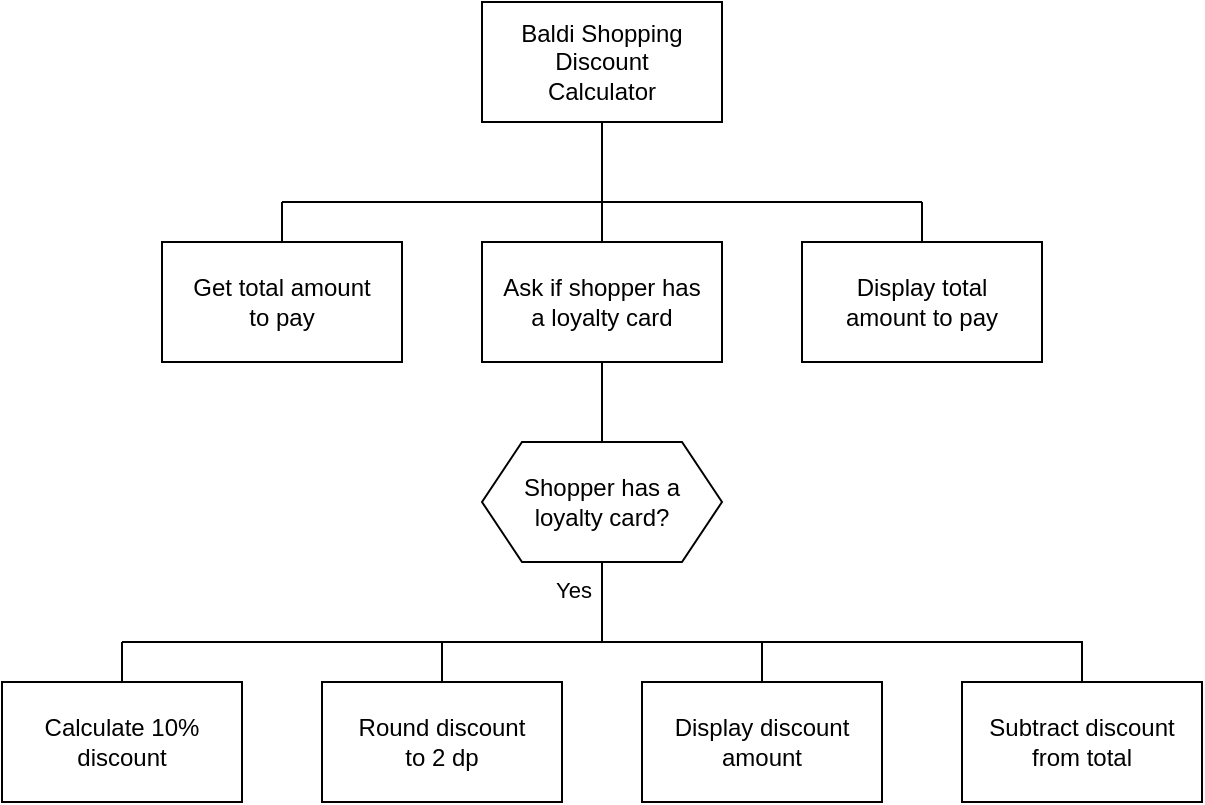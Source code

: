 <mxfile version="28.1.2" pages="3">
  <diagram name="sd" id="YVVhJ0kUeRykhdes_ym-">
    <mxGraphModel dx="786" dy="516" grid="1" gridSize="10" guides="1" tooltips="1" connect="1" arrows="1" fold="1" page="1" pageScale="1" pageWidth="1169" pageHeight="827" math="0" shadow="0">
      <root>
        <mxCell id="0" />
        <mxCell id="1" parent="0" />
        <mxCell id="2BwgFsl3VLa_b2nYBKN8-46" style="edgeStyle=orthogonalEdgeStyle;shape=connector;rounded=0;orthogonalLoop=1;jettySize=auto;html=1;exitX=0.5;exitY=1;exitDx=0;exitDy=0;labelBackgroundColor=default;strokeColor=default;fontFamily=Helvetica;fontSize=11;fontColor=default;endArrow=none;endFill=0;" parent="1" source="2BwgFsl3VLa_b2nYBKN8-1" edge="1">
          <mxGeometry relative="1" as="geometry">
            <mxPoint x="340" y="200" as="targetPoint" />
          </mxGeometry>
        </mxCell>
        <mxCell id="2BwgFsl3VLa_b2nYBKN8-1" value="Baldi Shopping&lt;div&gt;Discount&lt;/div&gt;&lt;div&gt;Calculator&lt;/div&gt;" style="rounded=0;whiteSpace=wrap;html=1;" parent="1" vertex="1">
          <mxGeometry x="280" y="120" width="120" height="60" as="geometry" />
        </mxCell>
        <mxCell id="2BwgFsl3VLa_b2nYBKN8-25" style="edgeStyle=orthogonalEdgeStyle;rounded=0;orthogonalLoop=1;jettySize=auto;html=1;exitX=0.5;exitY=0;exitDx=0;exitDy=0;endArrow=none;endFill=0;" parent="1" source="2BwgFsl3VLa_b2nYBKN8-2" edge="1">
          <mxGeometry relative="1" as="geometry">
            <mxPoint x="180" y="220" as="targetPoint" />
          </mxGeometry>
        </mxCell>
        <mxCell id="2BwgFsl3VLa_b2nYBKN8-2" value="Get total amount&lt;div&gt;to pay&lt;/div&gt;" style="rounded=0;whiteSpace=wrap;html=1;" parent="1" vertex="1">
          <mxGeometry x="120" y="240" width="120" height="60" as="geometry" />
        </mxCell>
        <mxCell id="uFCa1QzRlU-jExEB5yJH-6" style="edgeStyle=orthogonalEdgeStyle;shape=connector;rounded=0;orthogonalLoop=1;jettySize=auto;html=1;exitX=0.5;exitY=0;exitDx=0;exitDy=0;strokeColor=default;align=center;verticalAlign=middle;fontFamily=Helvetica;fontSize=11;fontColor=default;labelBackgroundColor=default;endArrow=none;endFill=0;" parent="1" source="2BwgFsl3VLa_b2nYBKN8-5" edge="1">
          <mxGeometry relative="1" as="geometry">
            <mxPoint x="260" y="440" as="targetPoint" />
          </mxGeometry>
        </mxCell>
        <mxCell id="2BwgFsl3VLa_b2nYBKN8-5" value="Round discount&lt;div&gt;to 2 dp&lt;/div&gt;" style="rounded=0;whiteSpace=wrap;html=1;" parent="1" vertex="1">
          <mxGeometry x="200" y="460" width="120" height="60" as="geometry" />
        </mxCell>
        <mxCell id="2BwgFsl3VLa_b2nYBKN8-36" style="edgeStyle=orthogonalEdgeStyle;rounded=0;orthogonalLoop=1;jettySize=auto;html=1;exitX=0.5;exitY=0;exitDx=0;exitDy=0;endArrow=none;endFill=0;" parent="1" source="2BwgFsl3VLa_b2nYBKN8-21" edge="1">
          <mxGeometry relative="1" as="geometry">
            <mxPoint x="500" y="220" as="targetPoint" />
          </mxGeometry>
        </mxCell>
        <mxCell id="2BwgFsl3VLa_b2nYBKN8-21" value="Display total&lt;div&gt;amount to pay&lt;/div&gt;" style="rounded=0;whiteSpace=wrap;html=1;" parent="1" vertex="1">
          <mxGeometry x="440" y="240" width="120" height="60" as="geometry" />
        </mxCell>
        <mxCell id="2BwgFsl3VLa_b2nYBKN8-23" value="" style="endArrow=none;html=1;rounded=0;" parent="1" edge="1">
          <mxGeometry width="50" height="50" relative="1" as="geometry">
            <mxPoint x="180" y="220" as="sourcePoint" />
            <mxPoint x="500" y="220" as="targetPoint" />
          </mxGeometry>
        </mxCell>
        <mxCell id="2BwgFsl3VLa_b2nYBKN8-47" value="Yes" style="text;html=1;strokeColor=none;fillColor=none;align=right;verticalAlign=middle;whiteSpace=wrap;rounded=0;fontSize=11;fontFamily=Helvetica;fontColor=default;spacing=2;spacingRight=3;" parent="1" vertex="1">
          <mxGeometry x="280" y="399" width="60" height="30" as="geometry" />
        </mxCell>
        <mxCell id="uFCa1QzRlU-jExEB5yJH-5" style="edgeStyle=orthogonalEdgeStyle;shape=connector;rounded=0;orthogonalLoop=1;jettySize=auto;html=1;exitX=0.5;exitY=1;exitDx=0;exitDy=0;strokeColor=default;align=center;verticalAlign=middle;fontFamily=Helvetica;fontSize=11;fontColor=default;labelBackgroundColor=default;endArrow=none;endFill=0;" parent="1" source="522PLWxv3GH3lVlRrwer-1" edge="1">
          <mxGeometry relative="1" as="geometry">
            <mxPoint x="340" y="440" as="targetPoint" />
          </mxGeometry>
        </mxCell>
        <mxCell id="522PLWxv3GH3lVlRrwer-1" value="Shopper has a&lt;div&gt;loyalty card?&lt;/div&gt;" style="shape=hexagon;perimeter=hexagonPerimeter2;whiteSpace=wrap;html=1;fixedSize=1;" parent="1" vertex="1">
          <mxGeometry x="280" y="340" width="120" height="60" as="geometry" />
        </mxCell>
        <mxCell id="hSRX0kzUHfm1sk4XOJKA-2" style="edgeStyle=orthogonalEdgeStyle;rounded=0;orthogonalLoop=1;jettySize=auto;html=1;exitX=0.5;exitY=1;exitDx=0;exitDy=0;entryX=0.5;entryY=0;entryDx=0;entryDy=0;endArrow=none;endFill=0;" parent="1" source="hSRX0kzUHfm1sk4XOJKA-1" target="522PLWxv3GH3lVlRrwer-1" edge="1">
          <mxGeometry relative="1" as="geometry" />
        </mxCell>
        <mxCell id="hSRX0kzUHfm1sk4XOJKA-3" style="edgeStyle=orthogonalEdgeStyle;shape=connector;rounded=0;orthogonalLoop=1;jettySize=auto;html=1;exitX=0.5;exitY=0;exitDx=0;exitDy=0;strokeColor=default;align=center;verticalAlign=middle;fontFamily=Helvetica;fontSize=11;fontColor=default;labelBackgroundColor=default;endArrow=none;endFill=0;" parent="1" source="hSRX0kzUHfm1sk4XOJKA-1" edge="1">
          <mxGeometry relative="1" as="geometry">
            <mxPoint x="340" y="200" as="targetPoint" />
          </mxGeometry>
        </mxCell>
        <mxCell id="hSRX0kzUHfm1sk4XOJKA-1" value="Ask if shopper has&lt;div&gt;a loyalty card&lt;/div&gt;" style="rounded=0;whiteSpace=wrap;html=1;" parent="1" vertex="1">
          <mxGeometry x="280" y="240" width="120" height="60" as="geometry" />
        </mxCell>
        <mxCell id="uFCa1QzRlU-jExEB5yJH-7" style="edgeStyle=orthogonalEdgeStyle;shape=connector;rounded=0;orthogonalLoop=1;jettySize=auto;html=1;exitX=0.5;exitY=0;exitDx=0;exitDy=0;strokeColor=default;align=center;verticalAlign=middle;fontFamily=Helvetica;fontSize=11;fontColor=default;labelBackgroundColor=default;endArrow=none;endFill=0;" parent="1" source="J2diCziaxvhJbRnHHkE_-1" edge="1">
          <mxGeometry relative="1" as="geometry">
            <mxPoint x="100" y="440" as="targetPoint" />
          </mxGeometry>
        </mxCell>
        <mxCell id="J2diCziaxvhJbRnHHkE_-1" value="Calculate 10% discount" style="rounded=0;whiteSpace=wrap;html=1;" parent="1" vertex="1">
          <mxGeometry x="40" y="460" width="120" height="60" as="geometry" />
        </mxCell>
        <mxCell id="uFCa1QzRlU-jExEB5yJH-9" value="" style="endArrow=none;html=1;rounded=0;strokeColor=default;align=center;verticalAlign=middle;fontFamily=Helvetica;fontSize=11;fontColor=default;labelBackgroundColor=default;edgeStyle=orthogonalEdgeStyle;" parent="1" edge="1">
          <mxGeometry width="50" height="50" relative="1" as="geometry">
            <mxPoint x="100" y="440" as="sourcePoint" />
            <mxPoint x="420" y="440" as="targetPoint" />
          </mxGeometry>
        </mxCell>
        <mxCell id="uFCa1QzRlU-jExEB5yJH-13" style="edgeStyle=orthogonalEdgeStyle;shape=connector;rounded=0;orthogonalLoop=1;jettySize=auto;html=1;exitX=0.5;exitY=0;exitDx=0;exitDy=0;strokeColor=default;align=center;verticalAlign=middle;fontFamily=Helvetica;fontSize=11;fontColor=default;labelBackgroundColor=default;endArrow=none;endFill=0;" parent="1" source="uFCa1QzRlU-jExEB5yJH-12" edge="1">
          <mxGeometry relative="1" as="geometry">
            <mxPoint x="420" y="440" as="targetPoint" />
            <Array as="points">
              <mxPoint x="580" y="440" />
            </Array>
          </mxGeometry>
        </mxCell>
        <mxCell id="uFCa1QzRlU-jExEB5yJH-12" value="Subtract discount&lt;div&gt;from total&lt;/div&gt;" style="rounded=0;whiteSpace=wrap;html=1;" parent="1" vertex="1">
          <mxGeometry x="520" y="460" width="120" height="60" as="geometry" />
        </mxCell>
        <mxCell id="LHiGsDkiX16LsYTKpYVU-2" style="edgeStyle=orthogonalEdgeStyle;rounded=0;orthogonalLoop=1;jettySize=auto;html=1;exitX=0.5;exitY=0;exitDx=0;exitDy=0;endArrow=none;endFill=0;" parent="1" source="LHiGsDkiX16LsYTKpYVU-1" edge="1">
          <mxGeometry relative="1" as="geometry">
            <mxPoint x="420" y="440" as="targetPoint" />
          </mxGeometry>
        </mxCell>
        <mxCell id="LHiGsDkiX16LsYTKpYVU-1" value="Display discount amount" style="rounded=0;whiteSpace=wrap;html=1;" parent="1" vertex="1">
          <mxGeometry x="360" y="460" width="120" height="60" as="geometry" />
        </mxCell>
      </root>
    </mxGraphModel>
  </diagram>
  <diagram id="gd1SCO8zGrmLGN10B-iM" name="sd2">
    <mxGraphModel dx="1564" dy="1078" grid="1" gridSize="10" guides="1" tooltips="1" connect="1" arrows="1" fold="1" page="1" pageScale="1" pageWidth="1169" pageHeight="827" math="0" shadow="0">
      <root>
        <mxCell id="0" />
        <mxCell id="1" parent="0" />
        <mxCell id="2BwgFsl3VLa_b2nYBKN8-46" style="edgeStyle=orthogonalEdgeStyle;shape=connector;rounded=0;orthogonalLoop=1;jettySize=auto;html=1;exitX=0.5;exitY=1;exitDx=0;exitDy=0;labelBackgroundColor=default;strokeColor=default;fontFamily=Helvetica;fontSize=11;fontColor=default;endArrow=none;endFill=0;" parent="1" source="2BwgFsl3VLa_b2nYBKN8-1" edge="1">
          <mxGeometry relative="1" as="geometry">
            <mxPoint x="640" y="210" as="targetPoint" />
          </mxGeometry>
        </mxCell>
        <mxCell id="2BwgFsl3VLa_b2nYBKN8-1" value="UoB Book Shop" style="rounded=0;whiteSpace=wrap;html=1;" parent="1" vertex="1">
          <mxGeometry x="580" y="120" width="120" height="60" as="geometry" />
        </mxCell>
        <mxCell id="2BwgFsl3VLa_b2nYBKN8-25" style="edgeStyle=orthogonalEdgeStyle;rounded=0;orthogonalLoop=1;jettySize=auto;html=1;exitX=0.5;exitY=0;exitDx=0;exitDy=0;endArrow=none;endFill=0;" parent="1" source="2BwgFsl3VLa_b2nYBKN8-2" edge="1">
          <mxGeometry relative="1" as="geometry">
            <mxPoint x="340" y="210" as="targetPoint" />
          </mxGeometry>
        </mxCell>
        <mxCell id="2BwgFsl3VLa_b2nYBKN8-2" value="Get valid amount" style="rounded=0;whiteSpace=wrap;html=1;" parent="1" vertex="1">
          <mxGeometry x="280" y="240" width="120" height="60" as="geometry" />
        </mxCell>
        <mxCell id="2BwgFsl3VLa_b2nYBKN8-26" style="edgeStyle=orthogonalEdgeStyle;rounded=0;orthogonalLoop=1;jettySize=auto;html=1;exitX=0.5;exitY=0;exitDx=0;exitDy=0;endArrow=none;endFill=0;" parent="1" source="2BwgFsl3VLa_b2nYBKN8-3" edge="1">
          <mxGeometry relative="1" as="geometry">
            <mxPoint x="501.429" y="210" as="targetPoint" />
          </mxGeometry>
        </mxCell>
        <mxCell id="JrPhyKwZefGcbtjGruJl-7" style="edgeStyle=none;shape=connector;rounded=0;orthogonalLoop=1;jettySize=auto;html=1;exitX=0.5;exitY=1;exitDx=0;exitDy=0;labelBackgroundColor=default;strokeColor=default;fontFamily=Helvetica;fontSize=11;fontColor=default;endArrow=none;endFill=0;" parent="1" source="2BwgFsl3VLa_b2nYBKN8-3" edge="1">
          <mxGeometry relative="1" as="geometry">
            <mxPoint x="500" y="330" as="targetPoint" />
          </mxGeometry>
        </mxCell>
        <mxCell id="2BwgFsl3VLa_b2nYBKN8-3" value="Get discount type" style="rounded=0;whiteSpace=wrap;html=1;" parent="1" vertex="1">
          <mxGeometry x="440" y="240" width="120" height="60" as="geometry" />
        </mxCell>
        <mxCell id="JrPhyKwZefGcbtjGruJl-4" style="edgeStyle=none;shape=connector;rounded=0;orthogonalLoop=1;jettySize=auto;html=1;exitX=0.5;exitY=0;exitDx=0;exitDy=0;entryX=0.375;entryY=1;entryDx=0;entryDy=0;labelBackgroundColor=default;strokeColor=default;fontFamily=Helvetica;fontSize=11;fontColor=default;endArrow=none;endFill=0;" parent="1" source="2BwgFsl3VLa_b2nYBKN8-5" target="CmPyJKJDkWwYl_QMhDiX-8" edge="1">
          <mxGeometry relative="1" as="geometry" />
        </mxCell>
        <mxCell id="2BwgFsl3VLa_b2nYBKN8-5" value="Set discount rate&lt;br&gt;to 10" style="rounded=0;whiteSpace=wrap;html=1;" parent="1" vertex="1">
          <mxGeometry x="240" y="480" width="120" height="60" as="geometry" />
        </mxCell>
        <mxCell id="CmPyJKJDkWwYl_QMhDiX-18" style="edgeStyle=orthogonalEdgeStyle;shape=connector;rounded=0;orthogonalLoop=1;jettySize=auto;html=1;exitX=0.5;exitY=0;exitDx=0;exitDy=0;entryX=0.5;entryY=1;entryDx=0;entryDy=0;labelBackgroundColor=default;strokeColor=default;fontFamily=Helvetica;fontSize=11;fontColor=default;endArrow=none;endFill=0;" parent="1" source="2BwgFsl3VLa_b2nYBKN8-9" target="CmPyJKJDkWwYl_QMhDiX-11" edge="1">
          <mxGeometry relative="1" as="geometry" />
        </mxCell>
        <mxCell id="2BwgFsl3VLa_b2nYBKN8-9" value="Calculate discount:&lt;br&gt;amount to pay&amp;nbsp;&lt;span style=&quot;color: rgb(31, 31, 31); text-align: left; background-color: rgb(255, 255, 255);&quot;&gt;&lt;font style=&quot;font-size: 12px;&quot;&gt;×&lt;/font&gt;&lt;/span&gt;&lt;br&gt;(discount rate&amp;nbsp;&lt;span style=&quot;color: rgb(31, 31, 31); font-family: &amp;quot;Google Sans&amp;quot;, Arial, sans-serif; text-align: left; background-color: rgb(255, 255, 255);&quot;&gt;&lt;font style=&quot;font-size: 12px;&quot;&gt;÷&amp;nbsp;&lt;/font&gt;&lt;/span&gt;100)" style="rounded=0;whiteSpace=wrap;html=1;" parent="1" vertex="1">
          <mxGeometry x="560" y="480" width="120" height="60" as="geometry" />
        </mxCell>
        <mxCell id="2BwgFsl3VLa_b2nYBKN8-44" style="edgeStyle=orthogonalEdgeStyle;shape=connector;rounded=0;orthogonalLoop=1;jettySize=auto;html=1;exitX=0.5;exitY=0;exitDx=0;exitDy=0;entryX=0.5;entryY=1;entryDx=0;entryDy=0;labelBackgroundColor=default;strokeColor=default;fontFamily=Helvetica;fontSize=11;fontColor=default;endArrow=none;endFill=0;" parent="1" source="2BwgFsl3VLa_b2nYBKN8-10" target="2BwgFsl3VLa_b2nYBKN8-9" edge="1">
          <mxGeometry relative="1" as="geometry" />
        </mxCell>
        <mxCell id="_ii_MElEqdxS3bVGn6bL-7" style="edgeStyle=none;shape=connector;rounded=0;orthogonalLoop=1;jettySize=auto;html=1;exitX=0.5;exitY=1;exitDx=0;exitDy=0;labelBackgroundColor=default;strokeColor=default;fontFamily=Helvetica;fontSize=12;fontColor=default;endArrow=none;endFill=0;" edge="1" parent="1" source="2BwgFsl3VLa_b2nYBKN8-10">
          <mxGeometry relative="1" as="geometry">
            <mxPoint x="619.905" y="690" as="targetPoint" />
          </mxGeometry>
        </mxCell>
        <mxCell id="2BwgFsl3VLa_b2nYBKN8-10" value="Update amount&lt;br&gt;to pay" style="rounded=0;whiteSpace=wrap;html=1;" parent="1" vertex="1">
          <mxGeometry x="560" y="600" width="120" height="60" as="geometry" />
        </mxCell>
        <mxCell id="CmPyJKJDkWwYl_QMhDiX-17" style="edgeStyle=orthogonalEdgeStyle;shape=connector;rounded=0;orthogonalLoop=1;jettySize=auto;html=1;exitX=0.5;exitY=0;exitDx=0;exitDy=0;entryX=0.5;entryY=1;entryDx=0;entryDy=0;labelBackgroundColor=default;strokeColor=default;fontFamily=Helvetica;fontSize=11;fontColor=default;endArrow=none;endFill=0;" parent="1" source="2BwgFsl3VLa_b2nYBKN8-11" target="CmPyJKJDkWwYl_QMhDiX-9" edge="1">
          <mxGeometry relative="1" as="geometry" />
        </mxCell>
        <mxCell id="2BwgFsl3VLa_b2nYBKN8-11" value="Set discount rate&lt;br&gt;to 20" style="rounded=0;whiteSpace=wrap;html=1;" parent="1" vertex="1">
          <mxGeometry x="400" y="600" width="120" height="60" as="geometry" />
        </mxCell>
        <mxCell id="2BwgFsl3VLa_b2nYBKN8-35" style="edgeStyle=orthogonalEdgeStyle;rounded=0;orthogonalLoop=1;jettySize=auto;html=1;exitX=0.5;exitY=0;exitDx=0;exitDy=0;endArrow=none;endFill=0;" parent="1" source="2BwgFsl3VLa_b2nYBKN8-12" edge="1">
          <mxGeometry relative="1" as="geometry">
            <mxPoint x="780" y="210" as="targetPoint" />
          </mxGeometry>
        </mxCell>
        <mxCell id="2BwgFsl3VLa_b2nYBKN8-12" value="Get voucher" style="rounded=0;whiteSpace=wrap;html=1;" parent="1" vertex="1">
          <mxGeometry x="720" y="240" width="120" height="60" as="geometry" />
        </mxCell>
        <mxCell id="CmPyJKJDkWwYl_QMhDiX-19" style="edgeStyle=orthogonalEdgeStyle;shape=connector;rounded=0;orthogonalLoop=1;jettySize=auto;html=1;exitX=0.5;exitY=0;exitDx=0;exitDy=0;entryX=0.5;entryY=1;entryDx=0;entryDy=0;labelBackgroundColor=default;strokeColor=default;fontFamily=Helvetica;fontSize=11;fontColor=default;endArrow=none;endFill=0;" parent="1" source="2BwgFsl3VLa_b2nYBKN8-14" target="CmPyJKJDkWwYl_QMhDiX-12" edge="1">
          <mxGeometry relative="1" as="geometry" />
        </mxCell>
        <mxCell id="2BwgFsl3VLa_b2nYBKN8-14" value="Reduce amount to pay by £10" style="rounded=0;whiteSpace=wrap;html=1;" parent="1" vertex="1">
          <mxGeometry x="720" y="480" width="120" height="60" as="geometry" />
        </mxCell>
        <mxCell id="re6lLt0kuD69fnyGJ5kz-13" style="edgeStyle=none;shape=connector;rounded=0;orthogonalLoop=1;jettySize=auto;html=1;exitX=0.5;exitY=0;exitDx=0;exitDy=0;labelBackgroundColor=default;strokeColor=default;fontFamily=Helvetica;fontSize=11;fontColor=default;endArrow=none;endFill=0;" parent="1" source="2BwgFsl3VLa_b2nYBKN8-21" edge="1">
          <mxGeometry relative="1" as="geometry">
            <mxPoint x="1101" y="210" as="targetPoint" />
          </mxGeometry>
        </mxCell>
        <mxCell id="2BwgFsl3VLa_b2nYBKN8-21" value="Display final amount to pay" style="rounded=0;whiteSpace=wrap;html=1;" parent="1" vertex="1">
          <mxGeometry x="1040.5" y="240" width="120" height="60" as="geometry" />
        </mxCell>
        <mxCell id="_ii_MElEqdxS3bVGn6bL-5" style="edgeStyle=none;shape=connector;rounded=0;orthogonalLoop=1;jettySize=auto;html=1;exitX=0.5;exitY=0;exitDx=0;exitDy=0;labelBackgroundColor=default;strokeColor=default;fontFamily=Helvetica;fontSize=12;fontColor=default;endArrow=none;endFill=0;" edge="1" parent="1" source="2BwgFsl3VLa_b2nYBKN8-22">
          <mxGeometry relative="1" as="geometry">
            <mxPoint x="699.905" y="690" as="targetPoint" />
          </mxGeometry>
        </mxCell>
        <mxCell id="2BwgFsl3VLa_b2nYBKN8-22" value="Display amount&lt;br&gt;to pay" style="rounded=0;whiteSpace=wrap;html=1;" parent="1" vertex="1">
          <mxGeometry x="640" y="720" width="120" height="60" as="geometry" />
        </mxCell>
        <mxCell id="2BwgFsl3VLa_b2nYBKN8-23" value="" style="endArrow=none;html=1;rounded=0;" parent="1" edge="1">
          <mxGeometry width="50" height="50" relative="1" as="geometry">
            <mxPoint x="180" y="210" as="sourcePoint" />
            <mxPoint x="1100" y="210" as="targetPoint" />
          </mxGeometry>
        </mxCell>
        <mxCell id="2BwgFsl3VLa_b2nYBKN8-24" value="" style="endArrow=none;html=1;rounded=0;" parent="1" edge="1">
          <mxGeometry width="50" height="50" relative="1" as="geometry">
            <mxPoint x="380" y="330" as="sourcePoint" />
            <mxPoint x="620" y="330" as="targetPoint" />
          </mxGeometry>
        </mxCell>
        <mxCell id="2BwgFsl3VLa_b2nYBKN8-47" value="Yes" style="text;html=1;strokeColor=none;fillColor=none;align=right;verticalAlign=middle;whiteSpace=wrap;rounded=0;fontSize=11;fontFamily=Helvetica;fontColor=default;spacing=2;spacingRight=3;" parent="1" vertex="1">
          <mxGeometry x="400" y="540" width="60" height="30" as="geometry" />
        </mxCell>
        <mxCell id="2BwgFsl3VLa_b2nYBKN8-48" value="Yes" style="text;html=1;strokeColor=none;fillColor=none;align=right;verticalAlign=middle;whiteSpace=wrap;rounded=0;fontSize=11;fontFamily=Helvetica;fontColor=default;spacing=2;spacingRight=3;" parent="1" vertex="1">
          <mxGeometry x="300" y="420" width="40" height="30" as="geometry" />
        </mxCell>
        <mxCell id="2BwgFsl3VLa_b2nYBKN8-49" value="Yes" style="text;html=1;strokeColor=none;fillColor=none;align=right;verticalAlign=middle;whiteSpace=wrap;rounded=0;fontSize=11;fontFamily=Helvetica;fontColor=default;spacing=2;spacingRight=3;" parent="1" vertex="1">
          <mxGeometry x="560" y="420" width="60" height="30" as="geometry" />
        </mxCell>
        <mxCell id="2BwgFsl3VLa_b2nYBKN8-50" value="Yes" style="text;html=1;strokeColor=none;fillColor=none;align=right;verticalAlign=middle;whiteSpace=wrap;rounded=0;fontSize=11;fontFamily=Helvetica;fontColor=default;spacing=2;spacingRight=3;" parent="1" vertex="1">
          <mxGeometry x="720" y="415" width="60" height="30" as="geometry" />
        </mxCell>
        <mxCell id="CmPyJKJDkWwYl_QMhDiX-5" style="edgeStyle=orthogonalEdgeStyle;rounded=0;orthogonalLoop=1;jettySize=auto;html=1;exitX=0.5;exitY=0;exitDx=0;exitDy=0;entryX=0.5;entryY=1;entryDx=0;entryDy=0;endArrow=none;endFill=0;" parent="1" source="CmPyJKJDkWwYl_QMhDiX-3" target="2BwgFsl3VLa_b2nYBKN8-14" edge="1">
          <mxGeometry relative="1" as="geometry" />
        </mxCell>
        <mxCell id="CmPyJKJDkWwYl_QMhDiX-3" value="Display message" style="rounded=0;whiteSpace=wrap;html=1;" parent="1" vertex="1">
          <mxGeometry x="720" y="600" width="120" height="60" as="geometry" />
        </mxCell>
        <mxCell id="re6lLt0kuD69fnyGJ5kz-16" style="edgeStyle=none;shape=connector;rounded=0;orthogonalLoop=1;jettySize=auto;html=1;exitX=0.5;exitY=0;exitDx=0;exitDy=0;labelBackgroundColor=default;strokeColor=default;fontFamily=Helvetica;fontSize=11;fontColor=default;endArrow=none;endFill=0;" parent="1" source="CmPyJKJDkWwYl_QMhDiX-8" edge="1">
          <mxGeometry relative="1" as="geometry">
            <mxPoint x="379.939" y="330" as="targetPoint" />
          </mxGeometry>
        </mxCell>
        <mxCell id="CmPyJKJDkWwYl_QMhDiX-8" value="Student?" style="shape=hexagon;perimeter=hexagonPerimeter2;whiteSpace=wrap;html=1;fixedSize=1;" parent="1" vertex="1">
          <mxGeometry x="320" y="360" width="120" height="60" as="geometry" />
        </mxCell>
        <mxCell id="JrPhyKwZefGcbtjGruJl-5" style="edgeStyle=none;shape=connector;rounded=0;orthogonalLoop=1;jettySize=auto;html=1;exitX=0.5;exitY=0;exitDx=0;exitDy=0;entryX=0.625;entryY=1;entryDx=0;entryDy=0;labelBackgroundColor=default;strokeColor=default;fontFamily=Helvetica;fontSize=11;fontColor=default;endArrow=none;endFill=0;" parent="1" source="CmPyJKJDkWwYl_QMhDiX-9" target="CmPyJKJDkWwYl_QMhDiX-8" edge="1">
          <mxGeometry relative="1" as="geometry" />
        </mxCell>
        <mxCell id="CmPyJKJDkWwYl_QMhDiX-9" value="Staff?" style="shape=hexagon;perimeter=hexagonPerimeter2;whiteSpace=wrap;html=1;fixedSize=1;" parent="1" vertex="1">
          <mxGeometry x="400" y="480" width="120" height="60" as="geometry" />
        </mxCell>
        <mxCell id="re6lLt0kuD69fnyGJ5kz-14" style="edgeStyle=none;shape=connector;rounded=0;orthogonalLoop=1;jettySize=auto;html=1;exitX=0.5;exitY=0;exitDx=0;exitDy=0;labelBackgroundColor=default;strokeColor=default;fontFamily=Helvetica;fontSize=11;fontColor=default;endArrow=none;endFill=0;" parent="1" source="CmPyJKJDkWwYl_QMhDiX-11" edge="1">
          <mxGeometry relative="1" as="geometry">
            <mxPoint x="619.939" y="330" as="targetPoint" />
          </mxGeometry>
        </mxCell>
        <mxCell id="CmPyJKJDkWwYl_QMhDiX-11" value="Is discount&lt;br&gt;rate not equal&lt;br&gt;to zero?" style="shape=hexagon;perimeter=hexagonPerimeter2;whiteSpace=wrap;html=1;fixedSize=1;" parent="1" vertex="1">
          <mxGeometry x="560" y="360" width="120" height="60" as="geometry" />
        </mxCell>
        <mxCell id="re6lLt0kuD69fnyGJ5kz-11" style="edgeStyle=none;shape=connector;rounded=0;orthogonalLoop=1;jettySize=auto;html=1;exitX=0.5;exitY=0;exitDx=0;exitDy=0;entryX=0.5;entryY=1;entryDx=0;entryDy=0;labelBackgroundColor=default;strokeColor=default;fontFamily=Helvetica;fontSize=11;fontColor=default;endArrow=none;endFill=0;" parent="1" source="CmPyJKJDkWwYl_QMhDiX-12" target="2BwgFsl3VLa_b2nYBKN8-12" edge="1">
          <mxGeometry relative="1" as="geometry" />
        </mxCell>
        <mxCell id="CmPyJKJDkWwYl_QMhDiX-12" value="Has a voucher?" style="shape=hexagon;perimeter=hexagonPerimeter2;whiteSpace=wrap;html=1;fixedSize=1;" parent="1" vertex="1">
          <mxGeometry x="720" y="360" width="120" height="60" as="geometry" />
        </mxCell>
        <mxCell id="JrPhyKwZefGcbtjGruJl-3" style="rounded=0;orthogonalLoop=1;jettySize=auto;html=1;exitX=0.5;exitY=0;exitDx=0;exitDy=0;endArrow=none;endFill=0;" parent="1" source="JrPhyKwZefGcbtjGruJl-2" edge="1">
          <mxGeometry relative="1" as="geometry">
            <mxPoint x="179.5" y="210" as="targetPoint" />
          </mxGeometry>
        </mxCell>
        <mxCell id="JrPhyKwZefGcbtjGruJl-2" value="Initialise variables" style="rounded=0;whiteSpace=wrap;html=1;" parent="1" vertex="1">
          <mxGeometry x="120" y="240" width="120" height="60" as="geometry" />
        </mxCell>
        <mxCell id="JrPhyKwZefGcbtjGruJl-6" value="No" style="text;html=1;strokeColor=none;fillColor=none;align=left;verticalAlign=middle;whiteSpace=wrap;rounded=0;fontSize=11;fontFamily=Helvetica;fontColor=default;spacing=2;spacingRight=3;" parent="1" vertex="1">
          <mxGeometry x="420" y="420" width="40" height="30" as="geometry" />
        </mxCell>
        <mxCell id="re6lLt0kuD69fnyGJ5kz-1" style="edgeStyle=orthogonalEdgeStyle;shape=connector;rounded=0;orthogonalLoop=1;jettySize=auto;html=1;exitX=0.5;exitY=0;exitDx=0;exitDy=0;entryX=0.5;entryY=1;entryDx=0;entryDy=0;labelBackgroundColor=default;strokeColor=default;fontFamily=Helvetica;fontSize=11;fontColor=default;endArrow=none;endFill=0;" parent="1" source="re6lLt0kuD69fnyGJ5kz-2" target="re6lLt0kuD69fnyGJ5kz-4" edge="1">
          <mxGeometry relative="1" as="geometry" />
        </mxCell>
        <mxCell id="re6lLt0kuD69fnyGJ5kz-2" value="Display message" style="rounded=0;whiteSpace=wrap;html=1;" parent="1" vertex="1">
          <mxGeometry x="880" y="480" width="120" height="60" as="geometry" />
        </mxCell>
        <mxCell id="re6lLt0kuD69fnyGJ5kz-3" style="edgeStyle=orthogonalEdgeStyle;shape=connector;rounded=0;orthogonalLoop=1;jettySize=auto;html=1;exitX=0.5;exitY=0;exitDx=0;exitDy=0;entryX=0.5;entryY=1;entryDx=0;entryDy=0;labelBackgroundColor=default;strokeColor=default;fontFamily=Helvetica;fontSize=11;fontColor=default;endArrow=none;endFill=0;" parent="1" source="re6lLt0kuD69fnyGJ5kz-4" target="re6lLt0kuD69fnyGJ5kz-6" edge="1">
          <mxGeometry relative="1" as="geometry" />
        </mxCell>
        <mxCell id="re6lLt0kuD69fnyGJ5kz-4" value="Set amount to pay&lt;br&gt;to zero" style="rounded=0;whiteSpace=wrap;html=1;" parent="1" vertex="1">
          <mxGeometry x="880" y="360" width="120" height="60" as="geometry" />
        </mxCell>
        <mxCell id="re6lLt0kuD69fnyGJ5kz-5" value="Yes" style="text;html=1;strokeColor=none;fillColor=none;align=right;verticalAlign=middle;whiteSpace=wrap;rounded=0;fontSize=11;fontFamily=Helvetica;fontColor=default;spacing=2;spacingRight=3;" parent="1" vertex="1">
          <mxGeometry x="880" y="300" width="60" height="30" as="geometry" />
        </mxCell>
        <mxCell id="re6lLt0kuD69fnyGJ5kz-12" style="edgeStyle=none;shape=connector;rounded=0;orthogonalLoop=1;jettySize=auto;html=1;exitX=0.5;exitY=0;exitDx=0;exitDy=0;labelBackgroundColor=default;strokeColor=default;fontFamily=Helvetica;fontSize=11;fontColor=default;endArrow=none;endFill=0;" parent="1" source="re6lLt0kuD69fnyGJ5kz-6" edge="1">
          <mxGeometry relative="1" as="geometry">
            <mxPoint x="940" y="210" as="targetPoint" />
          </mxGeometry>
        </mxCell>
        <mxCell id="re6lLt0kuD69fnyGJ5kz-6" value="Is&lt;br style=&quot;border-color: var(--border-color);&quot;&gt;amount to pay&lt;br style=&quot;border-color: var(--border-color);&quot;&gt;less than £0?" style="shape=hexagon;perimeter=hexagonPerimeter2;whiteSpace=wrap;html=1;fixedSize=1;" parent="1" vertex="1">
          <mxGeometry x="880" y="240" width="120" height="60" as="geometry" />
        </mxCell>
        <mxCell id="_ii_MElEqdxS3bVGn6bL-6" style="edgeStyle=none;shape=connector;rounded=0;orthogonalLoop=1;jettySize=auto;html=1;exitX=0.5;exitY=0;exitDx=0;exitDy=0;labelBackgroundColor=default;strokeColor=default;fontFamily=Helvetica;fontSize=12;fontColor=default;endArrow=none;endFill=0;" edge="1" parent="1" source="_ii_MElEqdxS3bVGn6bL-2">
          <mxGeometry relative="1" as="geometry">
            <mxPoint x="539.905" y="690" as="targetPoint" />
          </mxGeometry>
        </mxCell>
        <mxCell id="_ii_MElEqdxS3bVGn6bL-2" value="Display discount" style="rounded=0;whiteSpace=wrap;html=1;" vertex="1" parent="1">
          <mxGeometry x="480" y="720" width="120" height="60" as="geometry" />
        </mxCell>
        <mxCell id="_ii_MElEqdxS3bVGn6bL-3" value="" style="endArrow=none;html=1;rounded=0;labelBackgroundColor=default;strokeColor=default;fontFamily=Helvetica;fontSize=12;fontColor=default;shape=connector;" edge="1" parent="1">
          <mxGeometry width="50" height="50" relative="1" as="geometry">
            <mxPoint x="540" y="690" as="sourcePoint" />
            <mxPoint x="700" y="690" as="targetPoint" />
          </mxGeometry>
        </mxCell>
      </root>
    </mxGraphModel>
  </diagram>
  <diagram id="hI88Y_nKHE15rWBVFnGe" name="Page-3">
    <mxGraphModel dx="782" dy="539" grid="1" gridSize="10" guides="1" tooltips="1" connect="1" arrows="1" fold="1" page="1" pageScale="1" pageWidth="827" pageHeight="1169" math="0" shadow="0">
      <root>
        <mxCell id="uQRmSnmffVO2BU24MDGY-0" />
        <mxCell id="uQRmSnmffVO2BU24MDGY-1" parent="uQRmSnmffVO2BU24MDGY-0" />
        <mxCell id="uQRmSnmffVO2BU24MDGY-2" style="edgeStyle=orthogonalEdgeStyle;shape=connector;rounded=0;orthogonalLoop=1;jettySize=auto;html=1;exitX=0.5;exitY=1;exitDx=0;exitDy=0;labelBackgroundColor=default;strokeColor=default;fontFamily=Helvetica;fontSize=11;fontColor=default;endArrow=none;endFill=0;" parent="uQRmSnmffVO2BU24MDGY-1" source="uQRmSnmffVO2BU24MDGY-3" edge="1">
          <mxGeometry relative="1" as="geometry">
            <mxPoint x="580" y="210" as="targetPoint" />
          </mxGeometry>
        </mxCell>
        <mxCell id="uQRmSnmffVO2BU24MDGY-3" value="Calculate final amount" style="rounded=0;whiteSpace=wrap;html=1;" parent="uQRmSnmffVO2BU24MDGY-1" vertex="1">
          <mxGeometry x="520" y="120" width="120" height="60" as="geometry" />
        </mxCell>
        <mxCell id="uQRmSnmffVO2BU24MDGY-4" style="edgeStyle=orthogonalEdgeStyle;rounded=0;orthogonalLoop=1;jettySize=auto;html=1;exitX=0.5;exitY=0;exitDx=0;exitDy=0;endArrow=none;endFill=0;" parent="uQRmSnmffVO2BU24MDGY-1" source="uQRmSnmffVO2BU24MDGY-5" edge="1">
          <mxGeometry relative="1" as="geometry">
            <mxPoint x="180.429" y="210" as="targetPoint" />
          </mxGeometry>
        </mxCell>
        <mxCell id="uQRmSnmffVO2BU24MDGY-5" value="Get total amount" style="rounded=0;whiteSpace=wrap;html=1;" parent="uQRmSnmffVO2BU24MDGY-1" vertex="1">
          <mxGeometry x="120" y="240" width="120" height="60" as="geometry" />
        </mxCell>
        <mxCell id="uQRmSnmffVO2BU24MDGY-6" style="edgeStyle=orthogonalEdgeStyle;rounded=0;orthogonalLoop=1;jettySize=auto;html=1;exitX=0.5;exitY=0;exitDx=0;exitDy=0;endArrow=none;endFill=0;" parent="uQRmSnmffVO2BU24MDGY-1" source="uQRmSnmffVO2BU24MDGY-7" edge="1">
          <mxGeometry relative="1" as="geometry">
            <mxPoint x="340.429" y="210" as="targetPoint" />
          </mxGeometry>
        </mxCell>
        <mxCell id="uQRmSnmffVO2BU24MDGY-7" value="Get answer to &quot;Discount?&quot;" style="rounded=0;whiteSpace=wrap;html=1;" parent="uQRmSnmffVO2BU24MDGY-1" vertex="1">
          <mxGeometry x="280" y="240" width="120" height="60" as="geometry" />
        </mxCell>
        <mxCell id="uQRmSnmffVO2BU24MDGY-8" style="edgeStyle=orthogonalEdgeStyle;rounded=0;orthogonalLoop=1;jettySize=auto;html=1;endArrow=none;endFill=0;" parent="uQRmSnmffVO2BU24MDGY-1" edge="1">
          <mxGeometry relative="1" as="geometry">
            <mxPoint x="180.429" y="330" as="targetPoint" />
            <mxPoint x="180" y="360" as="sourcePoint" />
          </mxGeometry>
        </mxCell>
        <mxCell id="uQRmSnmffVO2BU24MDGY-9" value="Is&lt;br&gt;answer&lt;br&gt;&quot;yes&quot;?" style="rhombus;whiteSpace=wrap;html=1;" parent="uQRmSnmffVO2BU24MDGY-1" vertex="1">
          <mxGeometry x="120" y="360" width="120" height="80" as="geometry" />
        </mxCell>
        <mxCell id="uQRmSnmffVO2BU24MDGY-10" style="edgeStyle=orthogonalEdgeStyle;shape=connector;rounded=0;orthogonalLoop=1;jettySize=auto;html=1;exitX=0.5;exitY=0;exitDx=0;exitDy=0;entryX=0.5;entryY=1;entryDx=0;entryDy=0;labelBackgroundColor=default;strokeColor=default;fontFamily=Helvetica;fontSize=11;fontColor=default;endArrow=none;endFill=0;" parent="uQRmSnmffVO2BU24MDGY-1" source="uQRmSnmffVO2BU24MDGY-11" target="uQRmSnmffVO2BU24MDGY-9" edge="1">
          <mxGeometry relative="1" as="geometry" />
        </mxCell>
        <mxCell id="uQRmSnmffVO2BU24MDGY-11" value="Get discount %" style="rounded=0;whiteSpace=wrap;html=1;" parent="uQRmSnmffVO2BU24MDGY-1" vertex="1">
          <mxGeometry x="120" y="483.5" width="120" height="60" as="geometry" />
        </mxCell>
        <mxCell id="uQRmSnmffVO2BU24MDGY-12" style="edgeStyle=orthogonalEdgeStyle;rounded=0;orthogonalLoop=1;jettySize=auto;html=1;exitX=0.5;exitY=0;exitDx=0;exitDy=0;entryX=0.5;entryY=1;entryDx=0;entryDy=0;endArrow=none;endFill=0;" parent="uQRmSnmffVO2BU24MDGY-1" source="uQRmSnmffVO2BU24MDGY-13" target="uQRmSnmffVO2BU24MDGY-7" edge="1">
          <mxGeometry relative="1" as="geometry" />
        </mxCell>
        <mxCell id="uQRmSnmffVO2BU24MDGY-13" value="Is&lt;br&gt;discount %&lt;br&gt;&amp;gt; 40?" style="rhombus;whiteSpace=wrap;html=1;" parent="uQRmSnmffVO2BU24MDGY-1" vertex="1">
          <mxGeometry x="280" y="360" width="120" height="80" as="geometry" />
        </mxCell>
        <mxCell id="uQRmSnmffVO2BU24MDGY-14" style="edgeStyle=orthogonalEdgeStyle;shape=connector;rounded=0;orthogonalLoop=1;jettySize=auto;html=1;exitX=0.5;exitY=0;exitDx=0;exitDy=0;entryX=0.5;entryY=1;entryDx=0;entryDy=0;labelBackgroundColor=default;strokeColor=default;fontFamily=Helvetica;fontSize=11;fontColor=default;endArrow=none;endFill=0;" parent="uQRmSnmffVO2BU24MDGY-1" source="uQRmSnmffVO2BU24MDGY-15" target="uQRmSnmffVO2BU24MDGY-23" edge="1">
          <mxGeometry relative="1" as="geometry" />
        </mxCell>
        <mxCell id="uQRmSnmffVO2BU24MDGY-15" value="Set discount % to 0" style="rounded=0;whiteSpace=wrap;html=1;" parent="uQRmSnmffVO2BU24MDGY-1" vertex="1">
          <mxGeometry x="280" y="600" width="120" height="60" as="geometry" />
        </mxCell>
        <mxCell id="uQRmSnmffVO2BU24MDGY-16" style="edgeStyle=orthogonalEdgeStyle;rounded=0;orthogonalLoop=1;jettySize=auto;html=1;exitX=0.5;exitY=0;exitDx=0;exitDy=0;endArrow=none;endFill=0;" parent="uQRmSnmffVO2BU24MDGY-1" source="uQRmSnmffVO2BU24MDGY-17" edge="1">
          <mxGeometry relative="1" as="geometry">
            <mxPoint x="500.429" y="330" as="targetPoint" />
          </mxGeometry>
        </mxCell>
        <mxCell id="uQRmSnmffVO2BU24MDGY-17" value="Is&lt;br&gt;discount %&lt;br&gt;not equal to&lt;br&gt;zero?" style="rhombus;whiteSpace=wrap;html=1;" parent="uQRmSnmffVO2BU24MDGY-1" vertex="1">
          <mxGeometry x="440" y="360" width="120" height="80" as="geometry" />
        </mxCell>
        <mxCell id="uQRmSnmffVO2BU24MDGY-18" style="edgeStyle=orthogonalEdgeStyle;shape=connector;rounded=0;orthogonalLoop=1;jettySize=auto;html=1;exitX=0.5;exitY=0;exitDx=0;exitDy=0;entryX=0.5;entryY=1;entryDx=0;entryDy=0;labelBackgroundColor=default;strokeColor=default;fontFamily=Helvetica;fontSize=11;fontColor=default;endArrow=none;endFill=0;" parent="uQRmSnmffVO2BU24MDGY-1" source="uQRmSnmffVO2BU24MDGY-19" target="uQRmSnmffVO2BU24MDGY-17" edge="1">
          <mxGeometry relative="1" as="geometry" />
        </mxCell>
        <mxCell id="uQRmSnmffVO2BU24MDGY-19" value="Calculate discount:&lt;br&gt;total / 100 * discount" style="rounded=0;whiteSpace=wrap;html=1;" parent="uQRmSnmffVO2BU24MDGY-1" vertex="1">
          <mxGeometry x="440" y="483.5" width="120" height="60" as="geometry" />
        </mxCell>
        <mxCell id="uQRmSnmffVO2BU24MDGY-20" style="edgeStyle=orthogonalEdgeStyle;shape=connector;rounded=0;orthogonalLoop=1;jettySize=auto;html=1;exitX=0.5;exitY=0;exitDx=0;exitDy=0;entryX=0.5;entryY=1;entryDx=0;entryDy=0;labelBackgroundColor=default;strokeColor=default;fontFamily=Helvetica;fontSize=11;fontColor=default;endArrow=none;endFill=0;" parent="uQRmSnmffVO2BU24MDGY-1" source="uQRmSnmffVO2BU24MDGY-21" target="uQRmSnmffVO2BU24MDGY-19" edge="1">
          <mxGeometry relative="1" as="geometry" />
        </mxCell>
        <mxCell id="uQRmSnmffVO2BU24MDGY-21" value="Update total:&lt;br&gt;total - discount" style="rounded=0;whiteSpace=wrap;html=1;" parent="uQRmSnmffVO2BU24MDGY-1" vertex="1">
          <mxGeometry x="440" y="600" width="120" height="60" as="geometry" />
        </mxCell>
        <mxCell id="uQRmSnmffVO2BU24MDGY-22" style="edgeStyle=orthogonalEdgeStyle;shape=connector;rounded=0;orthogonalLoop=1;jettySize=auto;html=1;exitX=0.5;exitY=0;exitDx=0;exitDy=0;entryX=0.5;entryY=1;entryDx=0;entryDy=0;labelBackgroundColor=default;strokeColor=default;fontFamily=Helvetica;fontSize=11;fontColor=default;endArrow=none;endFill=0;" parent="uQRmSnmffVO2BU24MDGY-1" source="uQRmSnmffVO2BU24MDGY-23" target="uQRmSnmffVO2BU24MDGY-13" edge="1">
          <mxGeometry relative="1" as="geometry" />
        </mxCell>
        <mxCell id="uQRmSnmffVO2BU24MDGY-23" value="Display error message" style="rounded=0;whiteSpace=wrap;html=1;" parent="uQRmSnmffVO2BU24MDGY-1" vertex="1">
          <mxGeometry x="280" y="483.5" width="120" height="60" as="geometry" />
        </mxCell>
        <mxCell id="uQRmSnmffVO2BU24MDGY-24" style="edgeStyle=orthogonalEdgeStyle;rounded=0;orthogonalLoop=1;jettySize=auto;html=1;exitX=0.5;exitY=0;exitDx=0;exitDy=0;endArrow=none;endFill=0;" parent="uQRmSnmffVO2BU24MDGY-1" source="uQRmSnmffVO2BU24MDGY-25" edge="1">
          <mxGeometry relative="1" as="geometry">
            <mxPoint x="820.429" y="210" as="targetPoint" />
          </mxGeometry>
        </mxCell>
        <mxCell id="uQRmSnmffVO2BU24MDGY-25" value="Get answer to &quot;Voucher?&quot;" style="rounded=0;whiteSpace=wrap;html=1;" parent="uQRmSnmffVO2BU24MDGY-1" vertex="1">
          <mxGeometry x="760" y="250" width="120" height="60" as="geometry" />
        </mxCell>
        <mxCell id="uQRmSnmffVO2BU24MDGY-26" style="edgeStyle=orthogonalEdgeStyle;rounded=0;orthogonalLoop=1;jettySize=auto;html=1;exitX=0.5;exitY=0;exitDx=0;exitDy=0;endArrow=none;endFill=0;" parent="uQRmSnmffVO2BU24MDGY-1" source="uQRmSnmffVO2BU24MDGY-27" edge="1">
          <mxGeometry relative="1" as="geometry">
            <mxPoint x="660.429" y="330" as="targetPoint" />
          </mxGeometry>
        </mxCell>
        <mxCell id="uQRmSnmffVO2BU24MDGY-27" value="Is&lt;br&gt;answer&lt;br&gt;&quot;yes&quot;?" style="rhombus;whiteSpace=wrap;html=1;" parent="uQRmSnmffVO2BU24MDGY-1" vertex="1">
          <mxGeometry x="600" y="360" width="120" height="80" as="geometry" />
        </mxCell>
        <mxCell id="uQRmSnmffVO2BU24MDGY-28" style="edgeStyle=orthogonalEdgeStyle;shape=connector;rounded=0;orthogonalLoop=1;jettySize=auto;html=1;exitX=0.5;exitY=0;exitDx=0;exitDy=0;entryX=0.5;entryY=1;entryDx=0;entryDy=0;labelBackgroundColor=default;strokeColor=default;fontFamily=Helvetica;fontSize=11;fontColor=default;endArrow=none;endFill=0;" parent="uQRmSnmffVO2BU24MDGY-1" source="uQRmSnmffVO2BU24MDGY-29" target="uQRmSnmffVO2BU24MDGY-27" edge="1">
          <mxGeometry relative="1" as="geometry" />
        </mxCell>
        <mxCell id="uQRmSnmffVO2BU24MDGY-29" value="Get voucher amount" style="rounded=0;whiteSpace=wrap;html=1;" parent="uQRmSnmffVO2BU24MDGY-1" vertex="1">
          <mxGeometry x="600" y="483.5" width="120" height="60" as="geometry" />
        </mxCell>
        <mxCell id="uQRmSnmffVO2BU24MDGY-30" style="edgeStyle=orthogonalEdgeStyle;rounded=0;orthogonalLoop=1;jettySize=auto;html=1;exitX=0.5;exitY=0;exitDx=0;exitDy=0;entryX=0.5;entryY=1;entryDx=0;entryDy=0;endArrow=none;endFill=0;" parent="uQRmSnmffVO2BU24MDGY-1" source="uQRmSnmffVO2BU24MDGY-31" target="uQRmSnmffVO2BU24MDGY-25" edge="1">
          <mxGeometry relative="1" as="geometry" />
        </mxCell>
        <mxCell id="uQRmSnmffVO2BU24MDGY-31" value="Is&lt;br&gt;voucher&lt;br&gt;&amp;gt; total?" style="rhombus;whiteSpace=wrap;html=1;" parent="uQRmSnmffVO2BU24MDGY-1" vertex="1">
          <mxGeometry x="760" y="360" width="120" height="80" as="geometry" />
        </mxCell>
        <mxCell id="uQRmSnmffVO2BU24MDGY-32" style="edgeStyle=orthogonalEdgeStyle;shape=connector;rounded=0;orthogonalLoop=1;jettySize=auto;html=1;exitX=0.5;exitY=0;exitDx=0;exitDy=0;entryX=0.5;entryY=1;entryDx=0;entryDy=0;labelBackgroundColor=default;strokeColor=default;fontFamily=Helvetica;fontSize=11;fontColor=default;endArrow=none;endFill=0;" parent="uQRmSnmffVO2BU24MDGY-1" source="uQRmSnmffVO2BU24MDGY-33" target="uQRmSnmffVO2BU24MDGY-39" edge="1">
          <mxGeometry relative="1" as="geometry" />
        </mxCell>
        <mxCell id="uQRmSnmffVO2BU24MDGY-33" value="Set voucher&lt;br&gt;amount to 0" style="rounded=0;whiteSpace=wrap;html=1;" parent="uQRmSnmffVO2BU24MDGY-1" vertex="1">
          <mxGeometry x="760" y="600" width="120" height="60" as="geometry" />
        </mxCell>
        <mxCell id="uQRmSnmffVO2BU24MDGY-34" style="edgeStyle=orthogonalEdgeStyle;rounded=0;orthogonalLoop=1;jettySize=auto;html=1;exitX=0.5;exitY=0;exitDx=0;exitDy=0;endArrow=none;endFill=0;" parent="uQRmSnmffVO2BU24MDGY-1" source="uQRmSnmffVO2BU24MDGY-35" edge="1">
          <mxGeometry relative="1" as="geometry">
            <mxPoint x="980.429" y="330" as="targetPoint" />
          </mxGeometry>
        </mxCell>
        <mxCell id="uQRmSnmffVO2BU24MDGY-35" value="Is&lt;br&gt;voucher not&lt;br&gt;equal to&lt;br&gt;zero?" style="rhombus;whiteSpace=wrap;html=1;" parent="uQRmSnmffVO2BU24MDGY-1" vertex="1">
          <mxGeometry x="920" y="360" width="120" height="80" as="geometry" />
        </mxCell>
        <mxCell id="uQRmSnmffVO2BU24MDGY-36" style="edgeStyle=orthogonalEdgeStyle;shape=connector;rounded=0;orthogonalLoop=1;jettySize=auto;html=1;exitX=0.5;exitY=0;exitDx=0;exitDy=0;entryX=0.5;entryY=1;entryDx=0;entryDy=0;labelBackgroundColor=default;strokeColor=default;fontFamily=Helvetica;fontSize=11;fontColor=default;endArrow=none;endFill=0;" parent="uQRmSnmffVO2BU24MDGY-1" source="uQRmSnmffVO2BU24MDGY-37" target="uQRmSnmffVO2BU24MDGY-35" edge="1">
          <mxGeometry relative="1" as="geometry" />
        </mxCell>
        <mxCell id="uQRmSnmffVO2BU24MDGY-37" value="Update total:&lt;br style=&quot;border-color: var(--border-color);&quot;&gt;total - voucher" style="rounded=0;whiteSpace=wrap;html=1;" parent="uQRmSnmffVO2BU24MDGY-1" vertex="1">
          <mxGeometry x="920" y="483.5" width="120" height="60" as="geometry" />
        </mxCell>
        <mxCell id="uQRmSnmffVO2BU24MDGY-38" style="edgeStyle=orthogonalEdgeStyle;shape=connector;rounded=0;orthogonalLoop=1;jettySize=auto;html=1;exitX=0.5;exitY=0;exitDx=0;exitDy=0;entryX=0.5;entryY=1;entryDx=0;entryDy=0;labelBackgroundColor=default;strokeColor=default;fontFamily=Helvetica;fontSize=11;fontColor=default;endArrow=none;endFill=0;" parent="uQRmSnmffVO2BU24MDGY-1" source="uQRmSnmffVO2BU24MDGY-39" target="uQRmSnmffVO2BU24MDGY-31" edge="1">
          <mxGeometry relative="1" as="geometry" />
        </mxCell>
        <mxCell id="uQRmSnmffVO2BU24MDGY-39" value="Display error message" style="rounded=0;whiteSpace=wrap;html=1;" parent="uQRmSnmffVO2BU24MDGY-1" vertex="1">
          <mxGeometry x="760" y="483.5" width="120" height="60" as="geometry" />
        </mxCell>
        <mxCell id="uQRmSnmffVO2BU24MDGY-40" style="edgeStyle=orthogonalEdgeStyle;rounded=0;orthogonalLoop=1;jettySize=auto;html=1;exitX=0.5;exitY=0;exitDx=0;exitDy=0;endArrow=none;endFill=0;" parent="uQRmSnmffVO2BU24MDGY-1" source="uQRmSnmffVO2BU24MDGY-41" edge="1">
          <mxGeometry relative="1" as="geometry">
            <mxPoint x="980.429" y="210" as="targetPoint" />
          </mxGeometry>
        </mxCell>
        <mxCell id="uQRmSnmffVO2BU24MDGY-41" value="Display final amount to pay" style="rounded=0;whiteSpace=wrap;html=1;" parent="uQRmSnmffVO2BU24MDGY-1" vertex="1">
          <mxGeometry x="920" y="250" width="120" height="60" as="geometry" />
        </mxCell>
        <mxCell id="uQRmSnmffVO2BU24MDGY-42" style="edgeStyle=orthogonalEdgeStyle;rounded=0;orthogonalLoop=1;jettySize=auto;html=1;exitX=0.5;exitY=0;exitDx=0;exitDy=0;endArrow=none;endFill=0;" parent="uQRmSnmffVO2BU24MDGY-1" source="uQRmSnmffVO2BU24MDGY-43" edge="1">
          <mxGeometry relative="1" as="geometry">
            <mxPoint x="660.429" y="210" as="targetPoint" />
          </mxGeometry>
        </mxCell>
        <mxCell id="uQRmSnmffVO2BU24MDGY-43" value="Display amount&lt;br&gt;to pay" style="rounded=0;whiteSpace=wrap;html=1;" parent="uQRmSnmffVO2BU24MDGY-1" vertex="1">
          <mxGeometry x="600" y="250" width="120" height="60" as="geometry" />
        </mxCell>
        <mxCell id="uQRmSnmffVO2BU24MDGY-44" value="" style="endArrow=none;html=1;rounded=0;" parent="uQRmSnmffVO2BU24MDGY-1" edge="1">
          <mxGeometry width="50" height="50" relative="1" as="geometry">
            <mxPoint x="180" y="210" as="sourcePoint" />
            <mxPoint x="980" y="210" as="targetPoint" />
          </mxGeometry>
        </mxCell>
        <mxCell id="uQRmSnmffVO2BU24MDGY-45" value="" style="endArrow=none;html=1;rounded=0;" parent="uQRmSnmffVO2BU24MDGY-1" edge="1">
          <mxGeometry width="50" height="50" relative="1" as="geometry">
            <mxPoint x="180" y="330" as="sourcePoint" />
            <mxPoint x="500" y="330" as="targetPoint" />
          </mxGeometry>
        </mxCell>
        <mxCell id="uQRmSnmffVO2BU24MDGY-46" value="" style="endArrow=none;html=1;rounded=0;" parent="uQRmSnmffVO2BU24MDGY-1" edge="1">
          <mxGeometry width="50" height="50" relative="1" as="geometry">
            <mxPoint x="660" y="330" as="sourcePoint" />
            <mxPoint x="980" y="330" as="targetPoint" />
          </mxGeometry>
        </mxCell>
        <mxCell id="uQRmSnmffVO2BU24MDGY-47" value="Yes" style="text;html=1;strokeColor=none;fillColor=none;align=right;verticalAlign=middle;whiteSpace=wrap;rounded=0;fontSize=11;fontFamily=Helvetica;fontColor=default;spacing=2;spacingRight=3;" parent="uQRmSnmffVO2BU24MDGY-1" vertex="1">
          <mxGeometry x="280" y="440" width="60" height="30" as="geometry" />
        </mxCell>
        <mxCell id="uQRmSnmffVO2BU24MDGY-48" value="Yes" style="text;html=1;strokeColor=none;fillColor=none;align=right;verticalAlign=middle;whiteSpace=wrap;rounded=0;fontSize=11;fontFamily=Helvetica;fontColor=default;spacing=2;spacingRight=3;" parent="uQRmSnmffVO2BU24MDGY-1" vertex="1">
          <mxGeometry x="120" y="440" width="60" height="30" as="geometry" />
        </mxCell>
        <mxCell id="uQRmSnmffVO2BU24MDGY-49" value="Yes" style="text;html=1;strokeColor=none;fillColor=none;align=right;verticalAlign=middle;whiteSpace=wrap;rounded=0;fontSize=11;fontFamily=Helvetica;fontColor=default;spacing=2;spacingRight=3;" parent="uQRmSnmffVO2BU24MDGY-1" vertex="1">
          <mxGeometry x="440" y="440" width="60" height="30" as="geometry" />
        </mxCell>
        <mxCell id="uQRmSnmffVO2BU24MDGY-50" value="Yes" style="text;html=1;strokeColor=none;fillColor=none;align=right;verticalAlign=middle;whiteSpace=wrap;rounded=0;fontSize=11;fontFamily=Helvetica;fontColor=default;spacing=2;spacingRight=3;" parent="uQRmSnmffVO2BU24MDGY-1" vertex="1">
          <mxGeometry x="600" y="440" width="60" height="30" as="geometry" />
        </mxCell>
        <mxCell id="uQRmSnmffVO2BU24MDGY-51" value="Yes" style="text;html=1;strokeColor=none;fillColor=none;align=right;verticalAlign=middle;whiteSpace=wrap;rounded=0;fontSize=11;fontFamily=Helvetica;fontColor=default;spacing=2;spacingRight=3;" parent="uQRmSnmffVO2BU24MDGY-1" vertex="1">
          <mxGeometry x="760" y="440" width="60" height="30" as="geometry" />
        </mxCell>
        <mxCell id="uQRmSnmffVO2BU24MDGY-52" value="Yes" style="text;html=1;strokeColor=none;fillColor=none;align=right;verticalAlign=middle;whiteSpace=wrap;rounded=0;fontSize=11;fontFamily=Helvetica;fontColor=default;spacing=2;spacingRight=3;" parent="uQRmSnmffVO2BU24MDGY-1" vertex="1">
          <mxGeometry x="920" y="440" width="60" height="30" as="geometry" />
        </mxCell>
      </root>
    </mxGraphModel>
  </diagram>
</mxfile>
